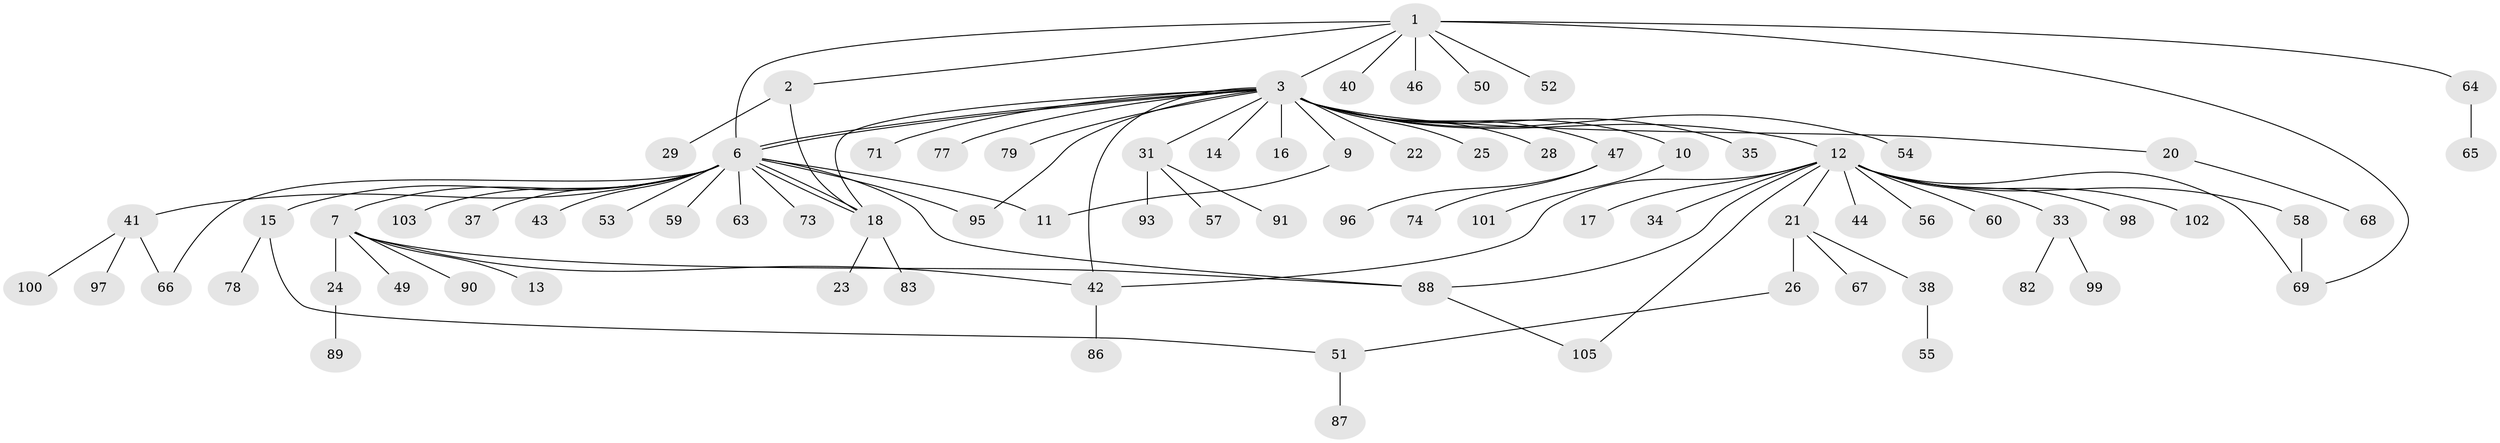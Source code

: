 // original degree distribution, {8: 0.01904761904761905, 3: 0.06666666666666667, 14: 0.009523809523809525, 10: 0.009523809523809525, 2: 0.20952380952380953, 19: 0.009523809523809525, 13: 0.009523809523809525, 1: 0.5714285714285714, 5: 0.02857142857142857, 4: 0.06666666666666667}
// Generated by graph-tools (version 1.1) at 2025/11/02/27/25 16:11:12]
// undirected, 81 vertices, 96 edges
graph export_dot {
graph [start="1"]
  node [color=gray90,style=filled];
  1 [super="+8"];
  2 [super="+5"];
  3 [super="+4"];
  6 [super="+32"];
  7 [super="+75"];
  9;
  10;
  11 [super="+27"];
  12 [super="+19"];
  13;
  14 [super="+30"];
  15 [super="+72"];
  16;
  17;
  18 [super="+36"];
  20 [super="+84"];
  21 [super="+61"];
  22;
  23;
  24 [super="+76"];
  25;
  26;
  28 [super="+92"];
  29;
  31 [super="+39"];
  33 [super="+62"];
  34;
  35;
  37;
  38;
  40 [super="+45"];
  41;
  42 [super="+48"];
  43;
  44;
  46 [super="+85"];
  47 [super="+80"];
  49;
  50;
  51 [super="+94"];
  52;
  53;
  54;
  55;
  56;
  57;
  58;
  59;
  60;
  63;
  64;
  65 [super="+81"];
  66;
  67;
  68;
  69 [super="+70"];
  71;
  73;
  74;
  77;
  78;
  79;
  82;
  83;
  86;
  87;
  88;
  89;
  90;
  91;
  93;
  95;
  96;
  97;
  98;
  99;
  100 [super="+104"];
  101;
  102;
  103;
  105;
  1 -- 2;
  1 -- 3;
  1 -- 50;
  1 -- 52;
  1 -- 64;
  1 -- 69;
  1 -- 6;
  1 -- 40;
  1 -- 46;
  2 -- 29;
  2 -- 18;
  3 -- 6;
  3 -- 6;
  3 -- 10;
  3 -- 12;
  3 -- 14;
  3 -- 16;
  3 -- 22;
  3 -- 35;
  3 -- 42;
  3 -- 47;
  3 -- 71;
  3 -- 77;
  3 -- 9;
  3 -- 31;
  3 -- 79;
  3 -- 18;
  3 -- 20;
  3 -- 54;
  3 -- 25;
  3 -- 28;
  3 -- 95;
  6 -- 7;
  6 -- 15;
  6 -- 18;
  6 -- 18;
  6 -- 37;
  6 -- 41;
  6 -- 43;
  6 -- 53;
  6 -- 59;
  6 -- 63;
  6 -- 66;
  6 -- 73;
  6 -- 88;
  6 -- 95;
  6 -- 103;
  6 -- 11;
  7 -- 13;
  7 -- 24;
  7 -- 42;
  7 -- 49;
  7 -- 88;
  7 -- 90;
  9 -- 11;
  10 -- 101;
  12 -- 17;
  12 -- 21;
  12 -- 33;
  12 -- 34;
  12 -- 42;
  12 -- 56;
  12 -- 58;
  12 -- 60;
  12 -- 69;
  12 -- 98;
  12 -- 105;
  12 -- 88;
  12 -- 102;
  12 -- 44;
  15 -- 78;
  15 -- 51;
  18 -- 23;
  18 -- 83;
  20 -- 68;
  21 -- 26;
  21 -- 38;
  21 -- 67;
  24 -- 89;
  26 -- 51;
  31 -- 57;
  31 -- 93;
  31 -- 91;
  33 -- 82;
  33 -- 99;
  38 -- 55;
  41 -- 66;
  41 -- 97;
  41 -- 100;
  42 -- 86;
  47 -- 74;
  47 -- 96;
  51 -- 87;
  58 -- 69;
  64 -- 65;
  88 -- 105;
}
